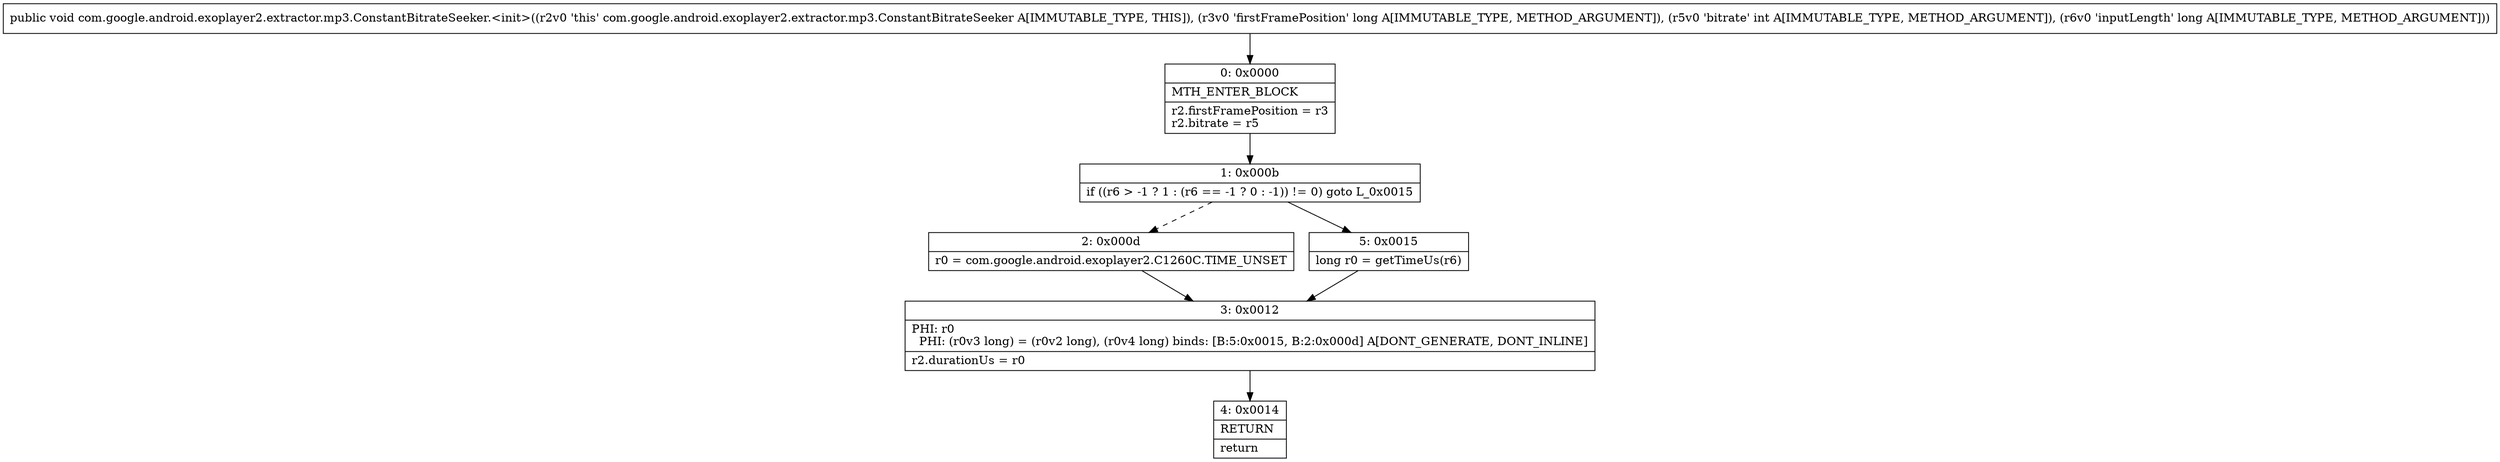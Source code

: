 digraph "CFG forcom.google.android.exoplayer2.extractor.mp3.ConstantBitrateSeeker.\<init\>(JIJ)V" {
Node_0 [shape=record,label="{0\:\ 0x0000|MTH_ENTER_BLOCK\l|r2.firstFramePosition = r3\lr2.bitrate = r5\l}"];
Node_1 [shape=record,label="{1\:\ 0x000b|if ((r6 \> \-1 ? 1 : (r6 == \-1 ? 0 : \-1)) != 0) goto L_0x0015\l}"];
Node_2 [shape=record,label="{2\:\ 0x000d|r0 = com.google.android.exoplayer2.C1260C.TIME_UNSET\l}"];
Node_3 [shape=record,label="{3\:\ 0x0012|PHI: r0 \l  PHI: (r0v3 long) = (r0v2 long), (r0v4 long) binds: [B:5:0x0015, B:2:0x000d] A[DONT_GENERATE, DONT_INLINE]\l|r2.durationUs = r0\l}"];
Node_4 [shape=record,label="{4\:\ 0x0014|RETURN\l|return\l}"];
Node_5 [shape=record,label="{5\:\ 0x0015|long r0 = getTimeUs(r6)\l}"];
MethodNode[shape=record,label="{public void com.google.android.exoplayer2.extractor.mp3.ConstantBitrateSeeker.\<init\>((r2v0 'this' com.google.android.exoplayer2.extractor.mp3.ConstantBitrateSeeker A[IMMUTABLE_TYPE, THIS]), (r3v0 'firstFramePosition' long A[IMMUTABLE_TYPE, METHOD_ARGUMENT]), (r5v0 'bitrate' int A[IMMUTABLE_TYPE, METHOD_ARGUMENT]), (r6v0 'inputLength' long A[IMMUTABLE_TYPE, METHOD_ARGUMENT])) }"];
MethodNode -> Node_0;
Node_0 -> Node_1;
Node_1 -> Node_2[style=dashed];
Node_1 -> Node_5;
Node_2 -> Node_3;
Node_3 -> Node_4;
Node_5 -> Node_3;
}

